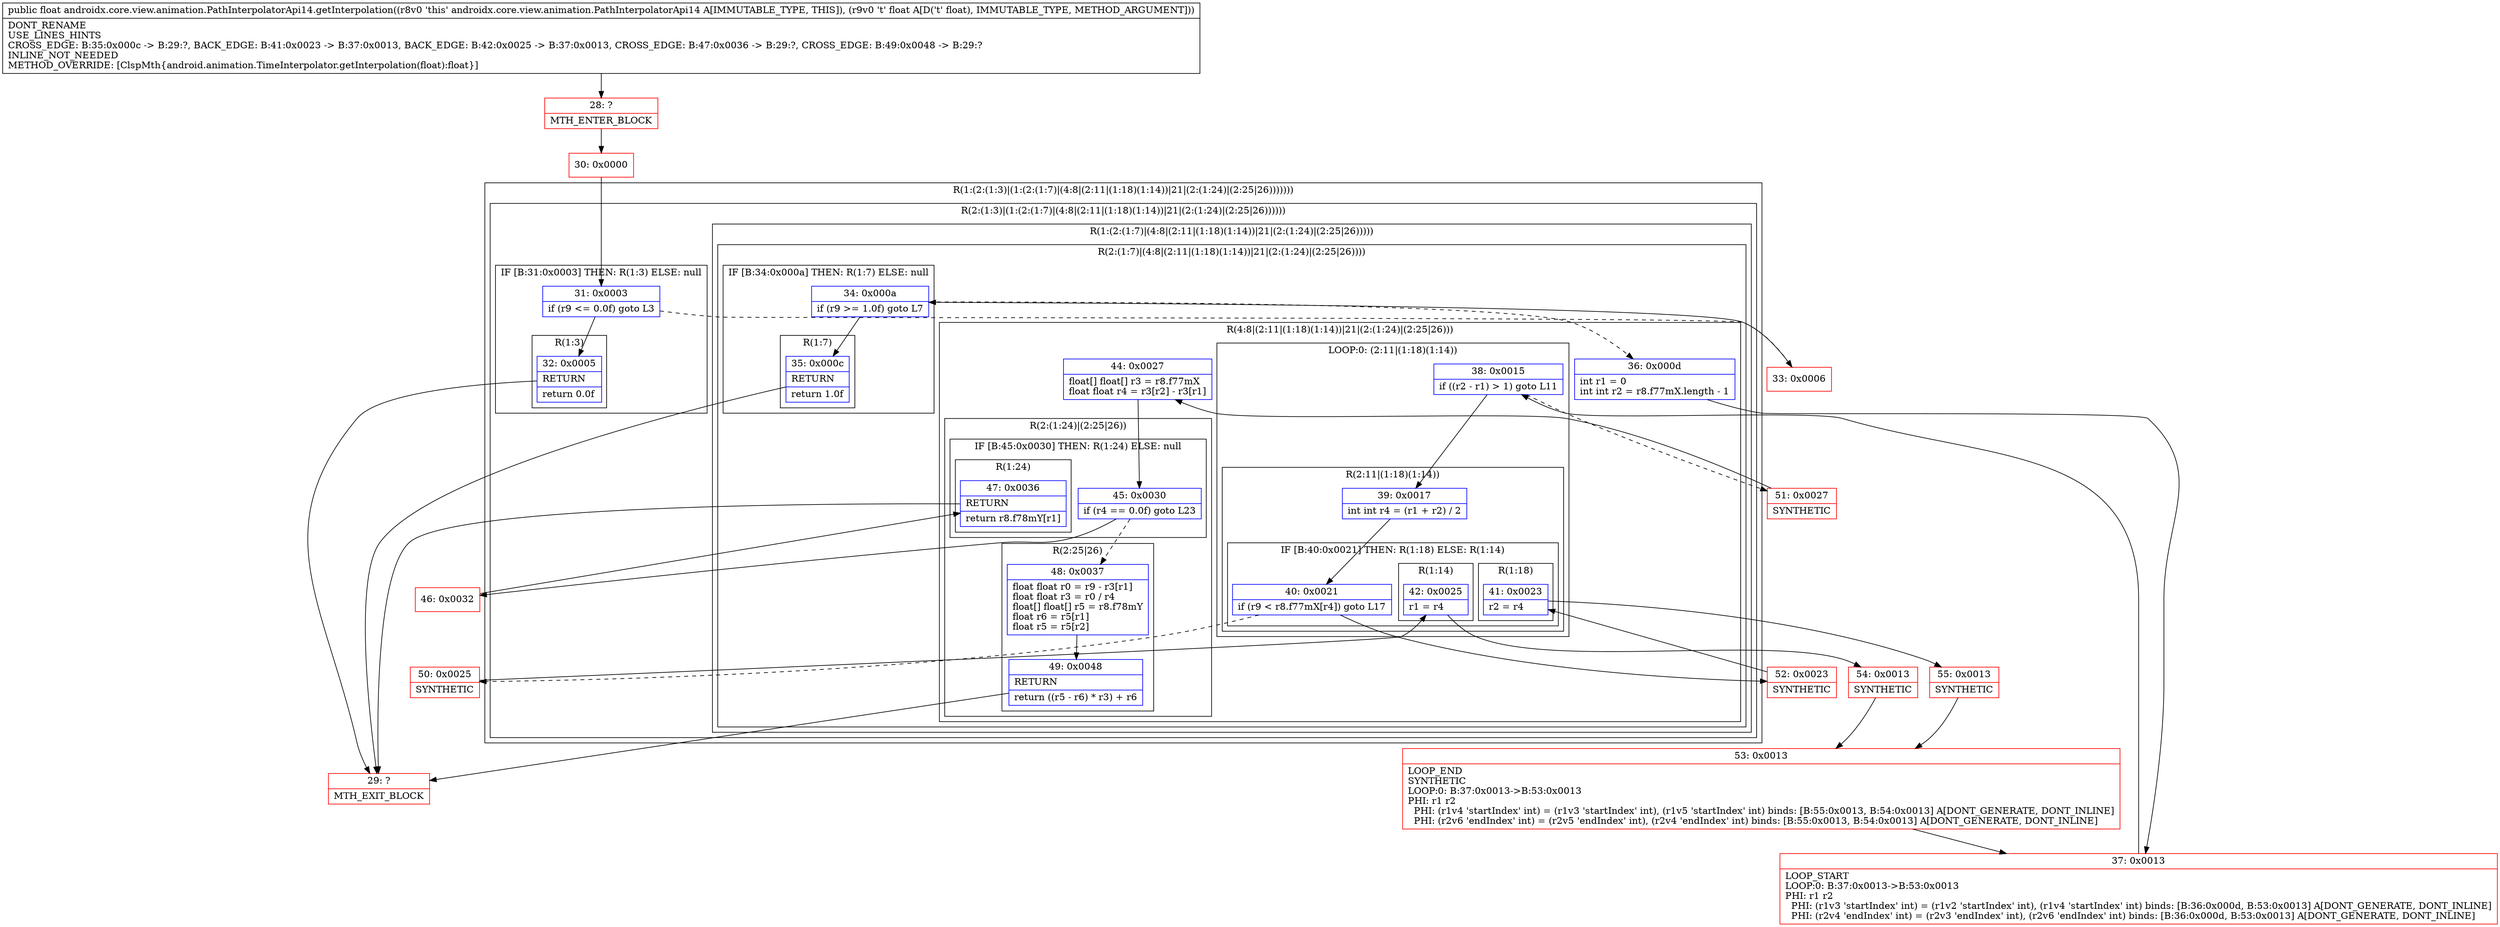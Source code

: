 digraph "CFG forandroidx.core.view.animation.PathInterpolatorApi14.getInterpolation(F)F" {
subgraph cluster_Region_182229126 {
label = "R(1:(2:(1:3)|(1:(2:(1:7)|(4:8|(2:11|(1:18)(1:14))|21|(2:(1:24)|(2:25|26)))))))";
node [shape=record,color=blue];
subgraph cluster_Region_1885635518 {
label = "R(2:(1:3)|(1:(2:(1:7)|(4:8|(2:11|(1:18)(1:14))|21|(2:(1:24)|(2:25|26))))))";
node [shape=record,color=blue];
subgraph cluster_IfRegion_1642566053 {
label = "IF [B:31:0x0003] THEN: R(1:3) ELSE: null";
node [shape=record,color=blue];
Node_31 [shape=record,label="{31\:\ 0x0003|if (r9 \<= 0.0f) goto L3\l}"];
subgraph cluster_Region_607077001 {
label = "R(1:3)";
node [shape=record,color=blue];
Node_32 [shape=record,label="{32\:\ 0x0005|RETURN\l|return 0.0f\l}"];
}
}
subgraph cluster_Region_1247405602 {
label = "R(1:(2:(1:7)|(4:8|(2:11|(1:18)(1:14))|21|(2:(1:24)|(2:25|26)))))";
node [shape=record,color=blue];
subgraph cluster_Region_510981540 {
label = "R(2:(1:7)|(4:8|(2:11|(1:18)(1:14))|21|(2:(1:24)|(2:25|26))))";
node [shape=record,color=blue];
subgraph cluster_IfRegion_1128478070 {
label = "IF [B:34:0x000a] THEN: R(1:7) ELSE: null";
node [shape=record,color=blue];
Node_34 [shape=record,label="{34\:\ 0x000a|if (r9 \>= 1.0f) goto L7\l}"];
subgraph cluster_Region_497425565 {
label = "R(1:7)";
node [shape=record,color=blue];
Node_35 [shape=record,label="{35\:\ 0x000c|RETURN\l|return 1.0f\l}"];
}
}
subgraph cluster_Region_1467730072 {
label = "R(4:8|(2:11|(1:18)(1:14))|21|(2:(1:24)|(2:25|26)))";
node [shape=record,color=blue];
Node_36 [shape=record,label="{36\:\ 0x000d|int r1 = 0\lint int r2 = r8.f77mX.length \- 1\l}"];
subgraph cluster_LoopRegion_919691910 {
label = "LOOP:0: (2:11|(1:18)(1:14))";
node [shape=record,color=blue];
Node_38 [shape=record,label="{38\:\ 0x0015|if ((r2 \- r1) \> 1) goto L11\l}"];
subgraph cluster_Region_1571652580 {
label = "R(2:11|(1:18)(1:14))";
node [shape=record,color=blue];
Node_39 [shape=record,label="{39\:\ 0x0017|int int r4 = (r1 + r2) \/ 2\l}"];
subgraph cluster_IfRegion_1656950827 {
label = "IF [B:40:0x0021] THEN: R(1:18) ELSE: R(1:14)";
node [shape=record,color=blue];
Node_40 [shape=record,label="{40\:\ 0x0021|if (r9 \< r8.f77mX[r4]) goto L17\l}"];
subgraph cluster_Region_1512854826 {
label = "R(1:18)";
node [shape=record,color=blue];
Node_41 [shape=record,label="{41\:\ 0x0023|r2 = r4\l}"];
}
subgraph cluster_Region_595726289 {
label = "R(1:14)";
node [shape=record,color=blue];
Node_42 [shape=record,label="{42\:\ 0x0025|r1 = r4\l}"];
}
}
}
}
Node_44 [shape=record,label="{44\:\ 0x0027|float[] float[] r3 = r8.f77mX\lfloat float r4 = r3[r2] \- r3[r1]\l}"];
subgraph cluster_Region_415990269 {
label = "R(2:(1:24)|(2:25|26))";
node [shape=record,color=blue];
subgraph cluster_IfRegion_1798262568 {
label = "IF [B:45:0x0030] THEN: R(1:24) ELSE: null";
node [shape=record,color=blue];
Node_45 [shape=record,label="{45\:\ 0x0030|if (r4 == 0.0f) goto L23\l}"];
subgraph cluster_Region_1419489217 {
label = "R(1:24)";
node [shape=record,color=blue];
Node_47 [shape=record,label="{47\:\ 0x0036|RETURN\l|return r8.f78mY[r1]\l}"];
}
}
subgraph cluster_Region_1741999620 {
label = "R(2:25|26)";
node [shape=record,color=blue];
Node_48 [shape=record,label="{48\:\ 0x0037|float float r0 = r9 \- r3[r1]\lfloat float r3 = r0 \/ r4\lfloat[] float[] r5 = r8.f78mY\lfloat r6 = r5[r1]\lfloat r5 = r5[r2]\l}"];
Node_49 [shape=record,label="{49\:\ 0x0048|RETURN\l|return ((r5 \- r6) * r3) + r6\l}"];
}
}
}
}
}
}
}
Node_28 [shape=record,color=red,label="{28\:\ ?|MTH_ENTER_BLOCK\l}"];
Node_30 [shape=record,color=red,label="{30\:\ 0x0000}"];
Node_29 [shape=record,color=red,label="{29\:\ ?|MTH_EXIT_BLOCK\l}"];
Node_33 [shape=record,color=red,label="{33\:\ 0x0006}"];
Node_37 [shape=record,color=red,label="{37\:\ 0x0013|LOOP_START\lLOOP:0: B:37:0x0013\-\>B:53:0x0013\lPHI: r1 r2 \l  PHI: (r1v3 'startIndex' int) = (r1v2 'startIndex' int), (r1v4 'startIndex' int) binds: [B:36:0x000d, B:53:0x0013] A[DONT_GENERATE, DONT_INLINE]\l  PHI: (r2v4 'endIndex' int) = (r2v3 'endIndex' int), (r2v6 'endIndex' int) binds: [B:36:0x000d, B:53:0x0013] A[DONT_GENERATE, DONT_INLINE]\l}"];
Node_50 [shape=record,color=red,label="{50\:\ 0x0025|SYNTHETIC\l}"];
Node_54 [shape=record,color=red,label="{54\:\ 0x0013|SYNTHETIC\l}"];
Node_53 [shape=record,color=red,label="{53\:\ 0x0013|LOOP_END\lSYNTHETIC\lLOOP:0: B:37:0x0013\-\>B:53:0x0013\lPHI: r1 r2 \l  PHI: (r1v4 'startIndex' int) = (r1v3 'startIndex' int), (r1v5 'startIndex' int) binds: [B:55:0x0013, B:54:0x0013] A[DONT_GENERATE, DONT_INLINE]\l  PHI: (r2v6 'endIndex' int) = (r2v5 'endIndex' int), (r2v4 'endIndex' int) binds: [B:55:0x0013, B:54:0x0013] A[DONT_GENERATE, DONT_INLINE]\l}"];
Node_52 [shape=record,color=red,label="{52\:\ 0x0023|SYNTHETIC\l}"];
Node_55 [shape=record,color=red,label="{55\:\ 0x0013|SYNTHETIC\l}"];
Node_51 [shape=record,color=red,label="{51\:\ 0x0027|SYNTHETIC\l}"];
Node_46 [shape=record,color=red,label="{46\:\ 0x0032}"];
MethodNode[shape=record,label="{public float androidx.core.view.animation.PathInterpolatorApi14.getInterpolation((r8v0 'this' androidx.core.view.animation.PathInterpolatorApi14 A[IMMUTABLE_TYPE, THIS]), (r9v0 't' float A[D('t' float), IMMUTABLE_TYPE, METHOD_ARGUMENT]))  | DONT_RENAME\lUSE_LINES_HINTS\lCROSS_EDGE: B:35:0x000c \-\> B:29:?, BACK_EDGE: B:41:0x0023 \-\> B:37:0x0013, BACK_EDGE: B:42:0x0025 \-\> B:37:0x0013, CROSS_EDGE: B:47:0x0036 \-\> B:29:?, CROSS_EDGE: B:49:0x0048 \-\> B:29:?\lINLINE_NOT_NEEDED\lMETHOD_OVERRIDE: [ClspMth\{android.animation.TimeInterpolator.getInterpolation(float):float\}]\l}"];
MethodNode -> Node_28;Node_31 -> Node_32;
Node_31 -> Node_33[style=dashed];
Node_32 -> Node_29;
Node_34 -> Node_35;
Node_34 -> Node_36[style=dashed];
Node_35 -> Node_29;
Node_36 -> Node_37;
Node_38 -> Node_39;
Node_38 -> Node_51[style=dashed];
Node_39 -> Node_40;
Node_40 -> Node_50[style=dashed];
Node_40 -> Node_52;
Node_41 -> Node_55;
Node_42 -> Node_54;
Node_44 -> Node_45;
Node_45 -> Node_46;
Node_45 -> Node_48[style=dashed];
Node_47 -> Node_29;
Node_48 -> Node_49;
Node_49 -> Node_29;
Node_28 -> Node_30;
Node_30 -> Node_31;
Node_33 -> Node_34;
Node_37 -> Node_38;
Node_50 -> Node_42;
Node_54 -> Node_53;
Node_53 -> Node_37;
Node_52 -> Node_41;
Node_55 -> Node_53;
Node_51 -> Node_44;
Node_46 -> Node_47;
}

